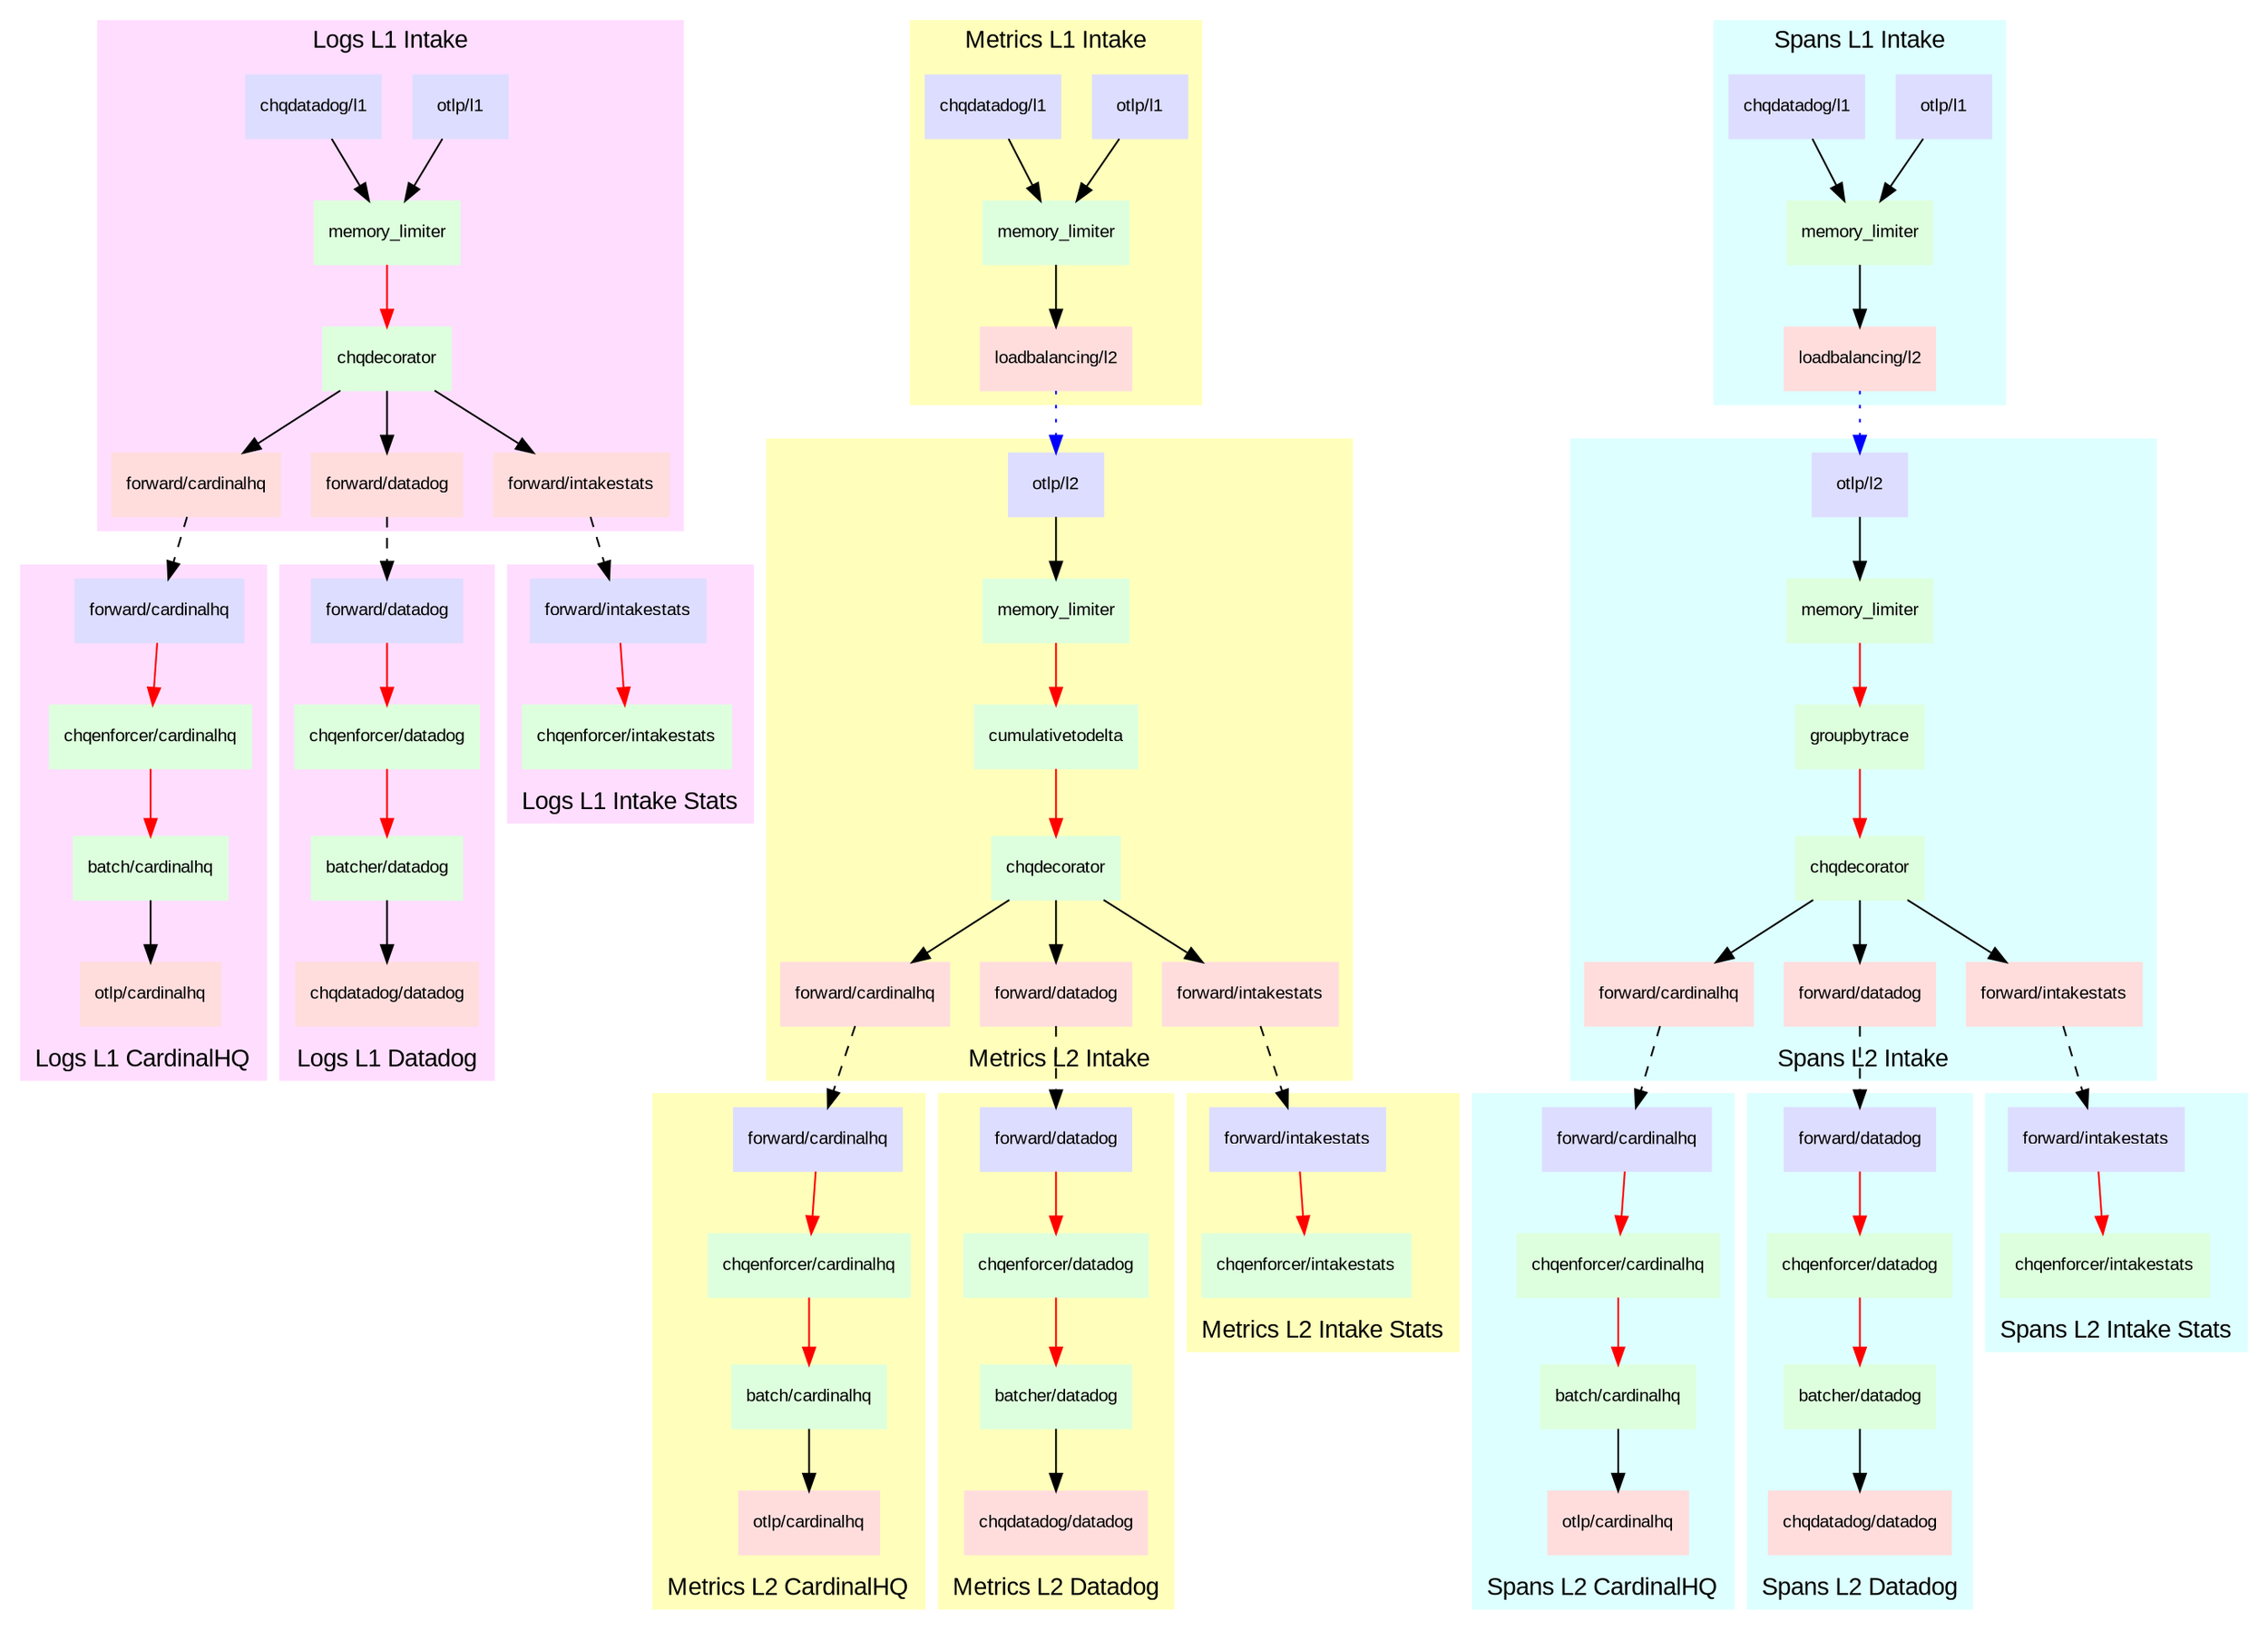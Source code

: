 # Copyright 2024 CardinalHQ, Inc
#
# Licensed under the Apache License, Version 2.0 (the "License");
# you may not use this file except in compliance with the License.
# You may obtain a copy of the License at
#
#     http://www.apache.org/licenses/LICENSE-2.0
#
# Unless required by applicable law or agreed to in writing, software
# distributed under the License is distributed on an "AS IS" BASIS,
# WITHOUT WARRANTIES OR CONDITIONS OF ANY KIND, either express or implied.
# See the License for the specific language governing permissions and
# limitations under the License.

digraph G {
    rankdir=TB;
    fontname="Arial";
    node [
        shape=box
        style=rounded
        fontname="Arial"
        fontsize=10
    ];

    subgraph cluster_1 {
		style=filled;
		color="#ffddff";
		node [style=filled,color=white];
        label="Logs L1 Intake";

        c1_receiver_otlp [label="otlp/l1" color="#ddddff"];
        c1_receiver_datadog [label="chqdatadog/l1" color="#ddddff"];
        c1_memory_limiter [label="memory_limiter" color="#ddffdd"];
        c1_chqdecorator [label="chqdecorator" color="#ddffdd"];
        c1_forwarder_cardinalhq [label="forward/cardinalhq" color="#ffdddd"];
        c1_forwarder_datadog [label="forward/datadog" color="#ffdddd"];
        c1_forwarder_stats [label="forward/intakestats" color="#ffdddd"];
        
        c1_receiver_datadog -> c1_memory_limiter;
        c1_receiver_otlp -> c1_memory_limiter;
        c1_memory_limiter -> c1_chqdecorator [color=red];
        c1_chqdecorator -> c1_forwarder_datadog;
        c1_chqdecorator -> c1_forwarder_cardinalhq;
        c1_chqdecorator -> c1_forwarder_stats;
    }

    subgraph cluster_2 {
		style=filled;
		color="#ffddff";
		node [style=filled,color=white];
        label="Logs L1 CardinalHQ";
        labelloc="b";

        c1_forwarder_cardinalhq -> c2_forwarder_cardinalhq [style=dashed];

        c2_forwarder_cardinalhq [label="forward/cardinalhq" color="#ddddff"];
        c2_chqenforcer_cardinalhq [label="chqenforcer/cardinalhq" color="#ddffdd"];
        c2_batcher_cardinalhq [label="batch/cardinalhq" color="#ddffdd"];
        c2_otlp_cardinalhq [label="otlp/cardinalhq" color="#ffdddd"];

        c2_forwarder_cardinalhq -> c2_chqenforcer_cardinalhq [color=red];
        c2_chqenforcer_cardinalhq -> c2_batcher_cardinalhq [color=red];
        c2_batcher_cardinalhq -> c2_otlp_cardinalhq;
    }

    subgraph cluster_3 {
		style=filled;
		color="#ffddff";
		node [style=filled,color=white];
        label="Logs L1 Datadog";
        labelloc="b";

        c1_forwarder_datadog -> c3_forwarder_datadog [style=dashed];

        c3_forwarder_datadog [label="forward/datadog" color="#ddddff"];
        c3_chqenforcer_datadog [label="chqenforcer/datadog" color="#ddffdd"];
        c3_batcher_datadog [label="batcher/datadog" color="#ddffdd"];
        c3_chqdatadog_datadog [label="chqdatadog/datadog" color="#ffdddd"];

        c3_forwarder_datadog -> c3_chqenforcer_datadog [color=red];
        c3_chqenforcer_datadog -> c3_batcher_datadog [color=red];
        c3_batcher_datadog -> c3_chqdatadog_datadog;
    }

    subgraph cluster_4 {
        style=filled;
        color="#ffddff";
        node [style=filled,color=white];
        label="Logs L1 Intake Stats";
        labelloc="b";

        c1_forwarder_stats -> c4_forwarder_stats [style=dashed];

        c4_forwarder_stats [label="forward/intakestats" color="#ddddff"];
        c4_chqenforcer_stats [label="chqenforcer/intakestats" color="#ddffdd"];

        c4_forwarder_stats -> c4_chqenforcer_stats [color=red];
    }
    
    subgraph cluster_100 {
		style=filled;
		color="#ffffbb";
		node [style=filled,color=white];
        label="Metrics L1 Intake";
        
        c4_receiver_otlp [label="otlp/l1" color="#ddddff"];
        c4_receiver_datadog [label="chqdatadog/l1" color="#ddddff"];
        c4_memory_limiter [label="memory_limiter" color="#ddffdd"];
        c4_exporter_loadbalance [label="loadbalancing/l2" color="#ffdddd"];
        
        c4_receiver_datadog -> c4_memory_limiter;
        c4_receiver_otlp -> c4_memory_limiter;
        c4_memory_limiter -> c4_exporter_loadbalance;
    }
    
    subgraph cluster_200 { 
		style=filled;
		color="#ffffbb";
		node [style=filled,color=white];
        label="Metrics L2 Intake";
        labelloc="b";
        
        c4_exporter_loadbalance -> c5_receiver_otlp [style=dotted color=blue]
        
        c5_receiver_otlp [label="otlp/l2" color="#ddddff"];
        c5_memory_limiter [label="memory_limiter" color="#ddffdd"];
        c5_cumulativetodelta [label="cumulativetodelta" color="#ddffdd"];
        c5_chqdecorator [label="chqdecorator" color="#ddffdd"];
        c5_forwarder_cardinalhq [label="forward/cardinalhq" color="#ffdddd"];
        c5_forwarder_datadog [label="forward/datadog" color="#ffdddd"];
        c5_forwarder_stats [label="forward/intakestats" color="#ffdddd"];

        c5_receiver_otlp -> c5_memory_limiter;
        c5_memory_limiter -> c5_cumulativetodelta [color=red];
        c5_cumulativetodelta -> c5_chqdecorator [color=red];
        c5_chqdecorator -> c5_forwarder_cardinalhq;
        c5_chqdecorator -> c5_forwarder_datadog;
        c5_chqdecorator -> c5_forwarder_stats;
    }

    subgraph cluster_201 {
        style=filled;
        color="#ffffbb";
        node [style=filled,color=white];
        label="Metrics L2 CardinalHQ";
        labelloc="b";

        c5_forwarder_cardinalhq -> c6_forwarder_cardinalhq [style=dashed];

        c6_forwarder_cardinalhq [label="forward/cardinalhq" color="#ddddff"];
        c6_chqenforcer_cardinalhq [label="chqenforcer/cardinalhq" color="#ddffdd"];
        c6_batcher_cardinalhq [label="batch/cardinalhq" color="#ddffdd"];
        c6_otlp_cardinalhq [label="otlp/cardinalhq" color="#ffdddd"];

        c6_forwarder_cardinalhq -> c6_chqenforcer_cardinalhq [color=red];
        c6_chqenforcer_cardinalhq -> c6_batcher_cardinalhq [color=red];
        c6_batcher_cardinalhq -> c6_otlp_cardinalhq;
    }

    subgraph cluster_202 {
        style=filled;
        color="#ffffbb";
        node [style=filled,color=white];
        label="Metrics L2 Datadog";
        labelloc="b";

        c5_forwarder_datadog -> c7_forwarder_datadog [style=dashed];

        c7_forwarder_datadog [label="forward/datadog" color="#ddddff"];
        c7_chqenforcer_datadog [label="chqenforcer/datadog" color="#ddffdd"];
        c7_batcher_datadog [label="batcher/datadog" color="#ddffdd"];
        c7_chqdatadog_datadog [label="chqdatadog/datadog" color="#ffdddd"];

        c7_forwarder_datadog -> c7_chqenforcer_datadog [color=red];
        c7_chqenforcer_datadog -> c7_batcher_datadog [color=red];
        c7_batcher_datadog -> c7_chqdatadog_datadog;
    }

    subgraph cluster_203 {
        style=filled;
        color="#ffffbb";
        node [style=filled,color=white];
        label="Metrics L2 Intake Stats";
        labelloc="b";

        c5_forwarder_stats -> c8_forwarder_stats [style=dashed];

        c8_forwarder_stats [label="forward/intakestats" color="#ddddff"];
        c8_chqenforcer_stats [label="chqenforcer/intakestats" color="#ddffdd"];

        c8_forwarder_stats -> c8_chqenforcer_stats [color=red];
    }

    subgraph cluster_300 {
        style=filled;
        color="#ddffff";
        node [style=filled,color=white];
        label="Spans L1 Intake";
        
        c8_receiver_otlp [label="otlp/l1" color="#ddddff"];
        c8_receiver_datadog [label="chqdatadog/l1" color="#ddddff"];
        c8_memory_limiter [label="memory_limiter" color="#ddffdd"];
        c8_exporter_loadbalance [label="loadbalancing/l2" color="#ffdddd"];
        
        c8_receiver_datadog -> c8_memory_limiter;
        c8_receiver_otlp -> c8_memory_limiter;
        c8_memory_limiter -> c8_exporter_loadbalance;
    }

    subgraph cluster_400 {
        style=filled;
        color="#ddffff";
        node [style=filled,color=white];
        label="Spans L2 Intake";
        labelloc="b";
        
        c8_exporter_loadbalance -> c9_receiver_otlp [style=dotted color=blue]
        
        c9_receiver_otlp [label="otlp/l2" color="#ddddff"];
        c9_memory_limiter [label="memory_limiter" color="#ddffdd"];
        c9_groupbytrace [label="groupbytrace" color="#ddffdd"];
        c9_chqdecorator [label="chqdecorator" color="#ddffdd"];
        c9_forwarder_cardinalhq [label="forward/cardinalhq" color="#ffdddd"];
        c9_forwarder_datadog [label="forward/datadog" color="#ffdddd"];
        c9_forwarder_stats [label="forward/intakestats" color="#ffdddd"];

        c9_receiver_otlp -> c9_memory_limiter;
        c9_memory_limiter -> c9_groupbytrace [color=red];
        c9_groupbytrace -> c9_chqdecorator [color=red];
        c9_chqdecorator -> c9_forwarder_cardinalhq;
        c9_chqdecorator -> c9_forwarder_datadog;
        c9_chqdecorator -> c9_forwarder_stats;
    }

    subgraph cluster_401 {
        style=filled;
        color="#ddffff";
        node [style=filled,color=white];
        label="Spans L2 CardinalHQ";
        labelloc="b";

        c9_forwarder_cardinalhq -> c10_forwarder_cardinalhq [style=dashed];

        c10_forwarder_cardinalhq [label="forward/cardinalhq" color="#ddddff"];
        c10_chqenforcer_cardinalhq [label="chqenforcer/cardinalhq" color="#ddffdd"];
        c10_batcher_cardinalhq [label="batch/cardinalhq" color="#ddffdd"];
        c10_otlp_cardinalhq [label="otlp/cardinalhq" color="#ffdddd"];

        c10_forwarder_cardinalhq -> c10_chqenforcer_cardinalhq [color=red];
        c10_chqenforcer_cardinalhq -> c10_batcher_cardinalhq [color=red];
        c10_batcher_cardinalhq -> c10_otlp_cardinalhq;
    }

    subgraph cluster_402 {
        style=filled;
        color="#ddffff";
        node [style=filled,color=white];
        label="Spans L2 Datadog";
        labelloc="b";

        c9_forwarder_datadog -> c11_forwarder_datadog [style=dashed];

        c11_forwarder_datadog [label="forward/datadog" color="#ddddff"];
        c11_chqenforcer_datadog [label="chqenforcer/datadog" color="#ddffdd"];
        c11_batcher_datadog [label="batcher/datadog" color="#ddffdd"];
        c11_chqdatadog_datadog [label="chqdatadog/datadog" color="#ffdddd"];

        c11_forwarder_datadog -> c11_chqenforcer_datadog [color=red];
        c11_chqenforcer_datadog -> c11_batcher_datadog [color=red];
        c11_batcher_datadog -> c11_chqdatadog_datadog;
    }

    subgraph cluster_403 {
        style=filled;
        color="#ddffff";
        node [style=filled,color=white];
        label="Spans L2 Intake Stats";
        labelloc="b";

        c9_forwarder_stats -> c12_forwarder_stats [style=dashed];

        c12_forwarder_stats [label="forward/intakestats" color="#ddddff"];
        c12_chqenforcer_stats [label="chqenforcer/intakestats" color="#ddffdd"];

        c12_forwarder_stats -> c12_chqenforcer_stats [color=red];
    }
}
